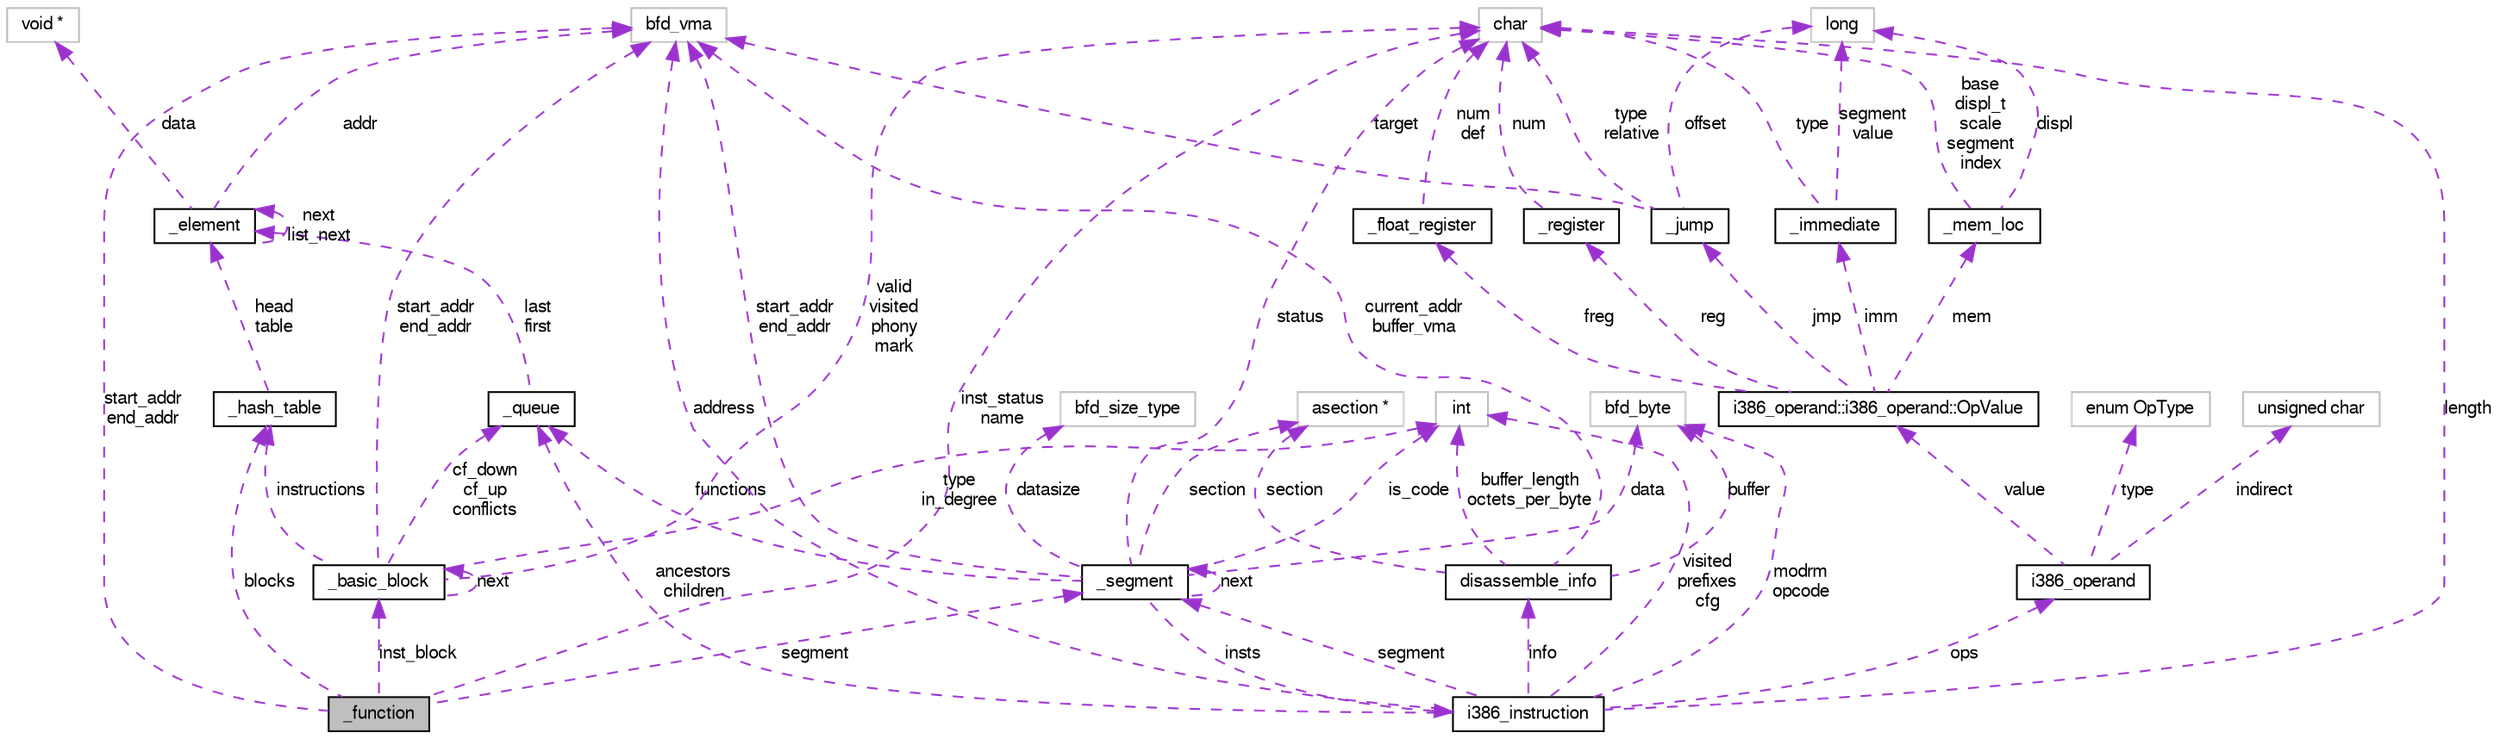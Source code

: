 digraph G
{
  bgcolor="transparent";
  edge [fontname="FreeSans",fontsize="10",labelfontname="FreeSans",labelfontsize="10"];
  node [fontname="FreeSans",fontsize="10",shape=record];
  Node1 [label="_function",height=0.2,width=0.4,color="black", fillcolor="grey75", style="filled" fontcolor="black"];
  Node2 -> Node1 [dir=back,color="darkorchid3",fontsize="10",style="dashed",label="inst_block",fontname="FreeSans"];
  Node2 [label="_basic_block",height=0.2,width=0.4,color="black",URL="$struct__basic__block.html"];
  Node3 -> Node2 [dir=back,color="darkorchid3",fontsize="10",style="dashed",label="cf_down\ncf_up\nconflicts",fontname="FreeSans"];
  Node3 [label="_queue",height=0.2,width=0.4,color="black",URL="$struct__queue.html"];
  Node4 -> Node3 [dir=back,color="darkorchid3",fontsize="10",style="dashed",label="last\nfirst",fontname="FreeSans"];
  Node4 [label="_element",height=0.2,width=0.4,color="black",URL="$struct__element.html"];
  Node4 -> Node4 [dir=back,color="darkorchid3",fontsize="10",style="dashed",label="next\nlist_next",fontname="FreeSans"];
  Node5 -> Node4 [dir=back,color="darkorchid3",fontsize="10",style="dashed",label="addr",fontname="FreeSans"];
  Node5 [label="bfd_vma",height=0.2,width=0.4,color="grey75"];
  Node6 -> Node4 [dir=back,color="darkorchid3",fontsize="10",style="dashed",label="data",fontname="FreeSans"];
  Node6 [label="void *",height=0.2,width=0.4,color="grey75"];
  Node2 -> Node2 [dir=back,color="darkorchid3",fontsize="10",style="dashed",label="next",fontname="FreeSans"];
  Node7 -> Node2 [dir=back,color="darkorchid3",fontsize="10",style="dashed",label="valid\nvisited\nphony\nmark",fontname="FreeSans"];
  Node7 [label="char",height=0.2,width=0.4,color="grey75"];
  Node8 -> Node2 [dir=back,color="darkorchid3",fontsize="10",style="dashed",label="type\nin_degree",fontname="FreeSans"];
  Node8 [label="int",height=0.2,width=0.4,color="grey75"];
  Node5 -> Node2 [dir=back,color="darkorchid3",fontsize="10",style="dashed",label="start_addr\nend_addr",fontname="FreeSans"];
  Node9 -> Node2 [dir=back,color="darkorchid3",fontsize="10",style="dashed",label="instructions",fontname="FreeSans"];
  Node9 [label="_hash_table",height=0.2,width=0.4,color="black",URL="$struct__hash__table.html"];
  Node4 -> Node9 [dir=back,color="darkorchid3",fontsize="10",style="dashed",label="head\ntable",fontname="FreeSans"];
  Node7 -> Node1 [dir=back,color="darkorchid3",fontsize="10",style="dashed",label="inst_status\nname",fontname="FreeSans"];
  Node10 -> Node1 [dir=back,color="darkorchid3",fontsize="10",style="dashed",label="segment",fontname="FreeSans"];
  Node10 [label="_segment",height=0.2,width=0.4,color="black",URL="$struct__segment.html"];
  Node11 -> Node10 [dir=back,color="darkorchid3",fontsize="10",style="dashed",label="insts",fontname="FreeSans"];
  Node11 [label="i386_instruction",height=0.2,width=0.4,color="black",URL="$structi386__instruction.html"];
  Node3 -> Node11 [dir=back,color="darkorchid3",fontsize="10",style="dashed",label="ancestors\nchildren",fontname="FreeSans"];
  Node7 -> Node11 [dir=back,color="darkorchid3",fontsize="10",style="dashed",label="length",fontname="FreeSans"];
  Node12 -> Node11 [dir=back,color="darkorchid3",fontsize="10",style="dashed",label="modrm\nopcode",fontname="FreeSans"];
  Node12 [label="bfd_byte",height=0.2,width=0.4,color="grey75"];
  Node10 -> Node11 [dir=back,color="darkorchid3",fontsize="10",style="dashed",label="segment",fontname="FreeSans"];
  Node8 -> Node11 [dir=back,color="darkorchid3",fontsize="10",style="dashed",label="visited\nprefixes\ncfg",fontname="FreeSans"];
  Node5 -> Node11 [dir=back,color="darkorchid3",fontsize="10",style="dashed",label="address",fontname="FreeSans"];
  Node13 -> Node11 [dir=back,color="darkorchid3",fontsize="10",style="dashed",label="ops",fontname="FreeSans"];
  Node13 [label="i386_operand",height=0.2,width=0.4,color="black",URL="$structi386__operand.html"];
  Node14 -> Node13 [dir=back,color="darkorchid3",fontsize="10",style="dashed",label="indirect",fontname="FreeSans"];
  Node14 [label="unsigned char",height=0.2,width=0.4,color="grey75"];
  Node15 -> Node13 [dir=back,color="darkorchid3",fontsize="10",style="dashed",label="value",fontname="FreeSans"];
  Node15 [label="i386_operand::i386_operand::OpValue",height=0.2,width=0.4,color="black",URL="$unioni386__operand_1_1OpValue.html"];
  Node16 -> Node15 [dir=back,color="darkorchid3",fontsize="10",style="dashed",label="freg",fontname="FreeSans"];
  Node16 [label="_float_register",height=0.2,width=0.4,color="black",URL="$struct__float__register.html"];
  Node7 -> Node16 [dir=back,color="darkorchid3",fontsize="10",style="dashed",label="num\ndef",fontname="FreeSans"];
  Node17 -> Node15 [dir=back,color="darkorchid3",fontsize="10",style="dashed",label="jmp",fontname="FreeSans"];
  Node17 [label="_jump",height=0.2,width=0.4,color="black",URL="$struct__jump.html"];
  Node7 -> Node17 [dir=back,color="darkorchid3",fontsize="10",style="dashed",label="type\nrelative",fontname="FreeSans"];
  Node5 -> Node17 [dir=back,color="darkorchid3",fontsize="10",style="dashed",label="target",fontname="FreeSans"];
  Node18 -> Node17 [dir=back,color="darkorchid3",fontsize="10",style="dashed",label="offset",fontname="FreeSans"];
  Node18 [label="long",height=0.2,width=0.4,color="grey75"];
  Node19 -> Node15 [dir=back,color="darkorchid3",fontsize="10",style="dashed",label="mem",fontname="FreeSans"];
  Node19 [label="_mem_loc",height=0.2,width=0.4,color="black",URL="$struct__mem__loc.html"];
  Node7 -> Node19 [dir=back,color="darkorchid3",fontsize="10",style="dashed",label="base\ndispl_t\nscale\nsegment\nindex",fontname="FreeSans"];
  Node18 -> Node19 [dir=back,color="darkorchid3",fontsize="10",style="dashed",label="displ",fontname="FreeSans"];
  Node20 -> Node15 [dir=back,color="darkorchid3",fontsize="10",style="dashed",label="imm",fontname="FreeSans"];
  Node20 [label="_immediate",height=0.2,width=0.4,color="black",URL="$struct__immediate.html"];
  Node7 -> Node20 [dir=back,color="darkorchid3",fontsize="10",style="dashed",label="type",fontname="FreeSans"];
  Node18 -> Node20 [dir=back,color="darkorchid3",fontsize="10",style="dashed",label="segment\nvalue",fontname="FreeSans"];
  Node21 -> Node15 [dir=back,color="darkorchid3",fontsize="10",style="dashed",label="reg",fontname="FreeSans"];
  Node21 [label="_register",height=0.2,width=0.4,color="black",URL="$struct__register.html"];
  Node7 -> Node21 [dir=back,color="darkorchid3",fontsize="10",style="dashed",label="num",fontname="FreeSans"];
  Node22 -> Node13 [dir=back,color="darkorchid3",fontsize="10",style="dashed",label="type",fontname="FreeSans"];
  Node22 [label="enum OpType",height=0.2,width=0.4,color="grey75"];
  Node23 -> Node11 [dir=back,color="darkorchid3",fontsize="10",style="dashed",label="info",fontname="FreeSans"];
  Node23 [label="disassemble_info",height=0.2,width=0.4,color="black",URL="$structdisassemble__info.html"];
  Node24 -> Node23 [dir=back,color="darkorchid3",fontsize="10",style="dashed",label="section",fontname="FreeSans"];
  Node24 [label="asection *",height=0.2,width=0.4,color="grey75"];
  Node12 -> Node23 [dir=back,color="darkorchid3",fontsize="10",style="dashed",label="buffer",fontname="FreeSans"];
  Node8 -> Node23 [dir=back,color="darkorchid3",fontsize="10",style="dashed",label="buffer_length\noctets_per_byte",fontname="FreeSans"];
  Node5 -> Node23 [dir=back,color="darkorchid3",fontsize="10",style="dashed",label="current_addr\nbuffer_vma",fontname="FreeSans"];
  Node3 -> Node10 [dir=back,color="darkorchid3",fontsize="10",style="dashed",label="functions",fontname="FreeSans"];
  Node7 -> Node10 [dir=back,color="darkorchid3",fontsize="10",style="dashed",label="status",fontname="FreeSans"];
  Node24 -> Node10 [dir=back,color="darkorchid3",fontsize="10",style="dashed",label="section",fontname="FreeSans"];
  Node12 -> Node10 [dir=back,color="darkorchid3",fontsize="10",style="dashed",label="data",fontname="FreeSans"];
  Node10 -> Node10 [dir=back,color="darkorchid3",fontsize="10",style="dashed",label="next",fontname="FreeSans"];
  Node8 -> Node10 [dir=back,color="darkorchid3",fontsize="10",style="dashed",label="is_code",fontname="FreeSans"];
  Node5 -> Node10 [dir=back,color="darkorchid3",fontsize="10",style="dashed",label="start_addr\nend_addr",fontname="FreeSans"];
  Node25 -> Node10 [dir=back,color="darkorchid3",fontsize="10",style="dashed",label="datasize",fontname="FreeSans"];
  Node25 [label="bfd_size_type",height=0.2,width=0.4,color="grey75"];
  Node5 -> Node1 [dir=back,color="darkorchid3",fontsize="10",style="dashed",label="start_addr\nend_addr",fontname="FreeSans"];
  Node9 -> Node1 [dir=back,color="darkorchid3",fontsize="10",style="dashed",label="blocks",fontname="FreeSans"];
}
